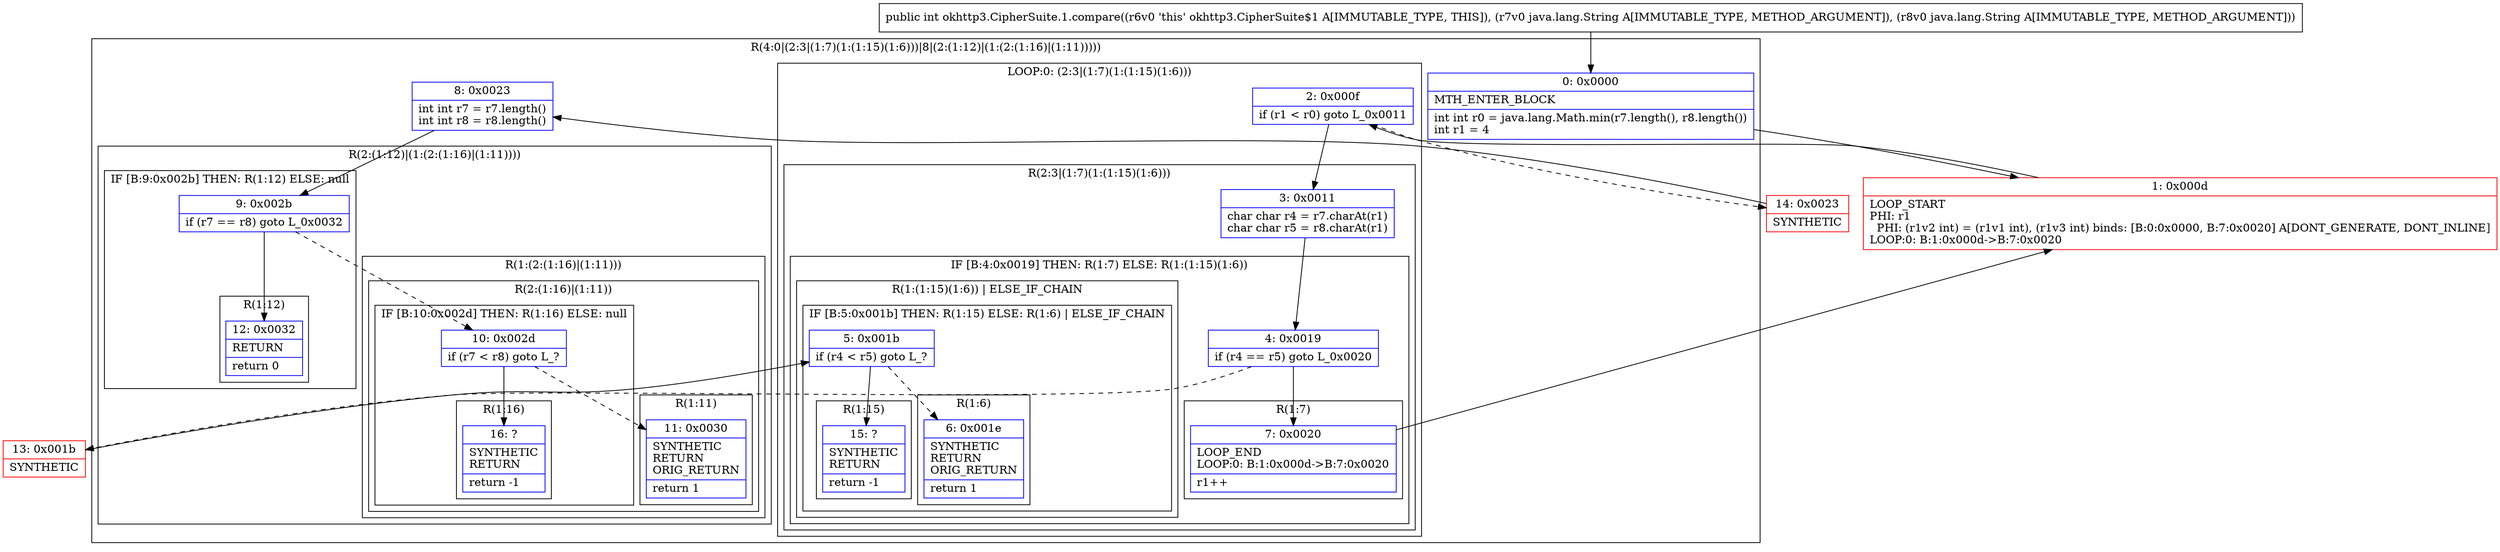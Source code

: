 digraph "CFG forokhttp3.CipherSuite.1.compare(Ljava\/lang\/String;Ljava\/lang\/String;)I" {
subgraph cluster_Region_353176976 {
label = "R(4:0|(2:3|(1:7)(1:(1:15)(1:6)))|8|(2:(1:12)|(1:(2:(1:16)|(1:11)))))";
node [shape=record,color=blue];
Node_0 [shape=record,label="{0\:\ 0x0000|MTH_ENTER_BLOCK\l|int int r0 = java.lang.Math.min(r7.length(), r8.length())\lint r1 = 4\l}"];
subgraph cluster_LoopRegion_2004457439 {
label = "LOOP:0: (2:3|(1:7)(1:(1:15)(1:6)))";
node [shape=record,color=blue];
Node_2 [shape=record,label="{2\:\ 0x000f|if (r1 \< r0) goto L_0x0011\l}"];
subgraph cluster_Region_1104582630 {
label = "R(2:3|(1:7)(1:(1:15)(1:6)))";
node [shape=record,color=blue];
Node_3 [shape=record,label="{3\:\ 0x0011|char char r4 = r7.charAt(r1)\lchar char r5 = r8.charAt(r1)\l}"];
subgraph cluster_IfRegion_1878977570 {
label = "IF [B:4:0x0019] THEN: R(1:7) ELSE: R(1:(1:15)(1:6))";
node [shape=record,color=blue];
Node_4 [shape=record,label="{4\:\ 0x0019|if (r4 == r5) goto L_0x0020\l}"];
subgraph cluster_Region_1126527164 {
label = "R(1:7)";
node [shape=record,color=blue];
Node_7 [shape=record,label="{7\:\ 0x0020|LOOP_END\lLOOP:0: B:1:0x000d\-\>B:7:0x0020\l|r1++\l}"];
}
subgraph cluster_Region_440591764 {
label = "R(1:(1:15)(1:6)) | ELSE_IF_CHAIN\l";
node [shape=record,color=blue];
subgraph cluster_IfRegion_442642332 {
label = "IF [B:5:0x001b] THEN: R(1:15) ELSE: R(1:6) | ELSE_IF_CHAIN\l";
node [shape=record,color=blue];
Node_5 [shape=record,label="{5\:\ 0x001b|if (r4 \< r5) goto L_?\l}"];
subgraph cluster_Region_1598174070 {
label = "R(1:15)";
node [shape=record,color=blue];
Node_15 [shape=record,label="{15\:\ ?|SYNTHETIC\lRETURN\l|return \-1\l}"];
}
subgraph cluster_Region_950682010 {
label = "R(1:6)";
node [shape=record,color=blue];
Node_6 [shape=record,label="{6\:\ 0x001e|SYNTHETIC\lRETURN\lORIG_RETURN\l|return 1\l}"];
}
}
}
}
}
}
Node_8 [shape=record,label="{8\:\ 0x0023|int int r7 = r7.length()\lint int r8 = r8.length()\l}"];
subgraph cluster_Region_395998547 {
label = "R(2:(1:12)|(1:(2:(1:16)|(1:11))))";
node [shape=record,color=blue];
subgraph cluster_IfRegion_1011512257 {
label = "IF [B:9:0x002b] THEN: R(1:12) ELSE: null";
node [shape=record,color=blue];
Node_9 [shape=record,label="{9\:\ 0x002b|if (r7 == r8) goto L_0x0032\l}"];
subgraph cluster_Region_444157041 {
label = "R(1:12)";
node [shape=record,color=blue];
Node_12 [shape=record,label="{12\:\ 0x0032|RETURN\l|return 0\l}"];
}
}
subgraph cluster_Region_1416500683 {
label = "R(1:(2:(1:16)|(1:11)))";
node [shape=record,color=blue];
subgraph cluster_Region_1042430029 {
label = "R(2:(1:16)|(1:11))";
node [shape=record,color=blue];
subgraph cluster_IfRegion_129420536 {
label = "IF [B:10:0x002d] THEN: R(1:16) ELSE: null";
node [shape=record,color=blue];
Node_10 [shape=record,label="{10\:\ 0x002d|if (r7 \< r8) goto L_?\l}"];
subgraph cluster_Region_2052514359 {
label = "R(1:16)";
node [shape=record,color=blue];
Node_16 [shape=record,label="{16\:\ ?|SYNTHETIC\lRETURN\l|return \-1\l}"];
}
}
subgraph cluster_Region_714879944 {
label = "R(1:11)";
node [shape=record,color=blue];
Node_11 [shape=record,label="{11\:\ 0x0030|SYNTHETIC\lRETURN\lORIG_RETURN\l|return 1\l}"];
}
}
}
}
}
Node_1 [shape=record,color=red,label="{1\:\ 0x000d|LOOP_START\lPHI: r1 \l  PHI: (r1v2 int) = (r1v1 int), (r1v3 int) binds: [B:0:0x0000, B:7:0x0020] A[DONT_GENERATE, DONT_INLINE]\lLOOP:0: B:1:0x000d\-\>B:7:0x0020\l}"];
Node_13 [shape=record,color=red,label="{13\:\ 0x001b|SYNTHETIC\l}"];
Node_14 [shape=record,color=red,label="{14\:\ 0x0023|SYNTHETIC\l}"];
MethodNode[shape=record,label="{public int okhttp3.CipherSuite.1.compare((r6v0 'this' okhttp3.CipherSuite$1 A[IMMUTABLE_TYPE, THIS]), (r7v0 java.lang.String A[IMMUTABLE_TYPE, METHOD_ARGUMENT]), (r8v0 java.lang.String A[IMMUTABLE_TYPE, METHOD_ARGUMENT])) }"];
MethodNode -> Node_0;
Node_0 -> Node_1;
Node_2 -> Node_3;
Node_2 -> Node_14[style=dashed];
Node_3 -> Node_4;
Node_4 -> Node_7;
Node_4 -> Node_13[style=dashed];
Node_7 -> Node_1;
Node_5 -> Node_6[style=dashed];
Node_5 -> Node_15;
Node_8 -> Node_9;
Node_9 -> Node_10[style=dashed];
Node_9 -> Node_12;
Node_10 -> Node_11[style=dashed];
Node_10 -> Node_16;
Node_1 -> Node_2;
Node_13 -> Node_5;
Node_14 -> Node_8;
}

